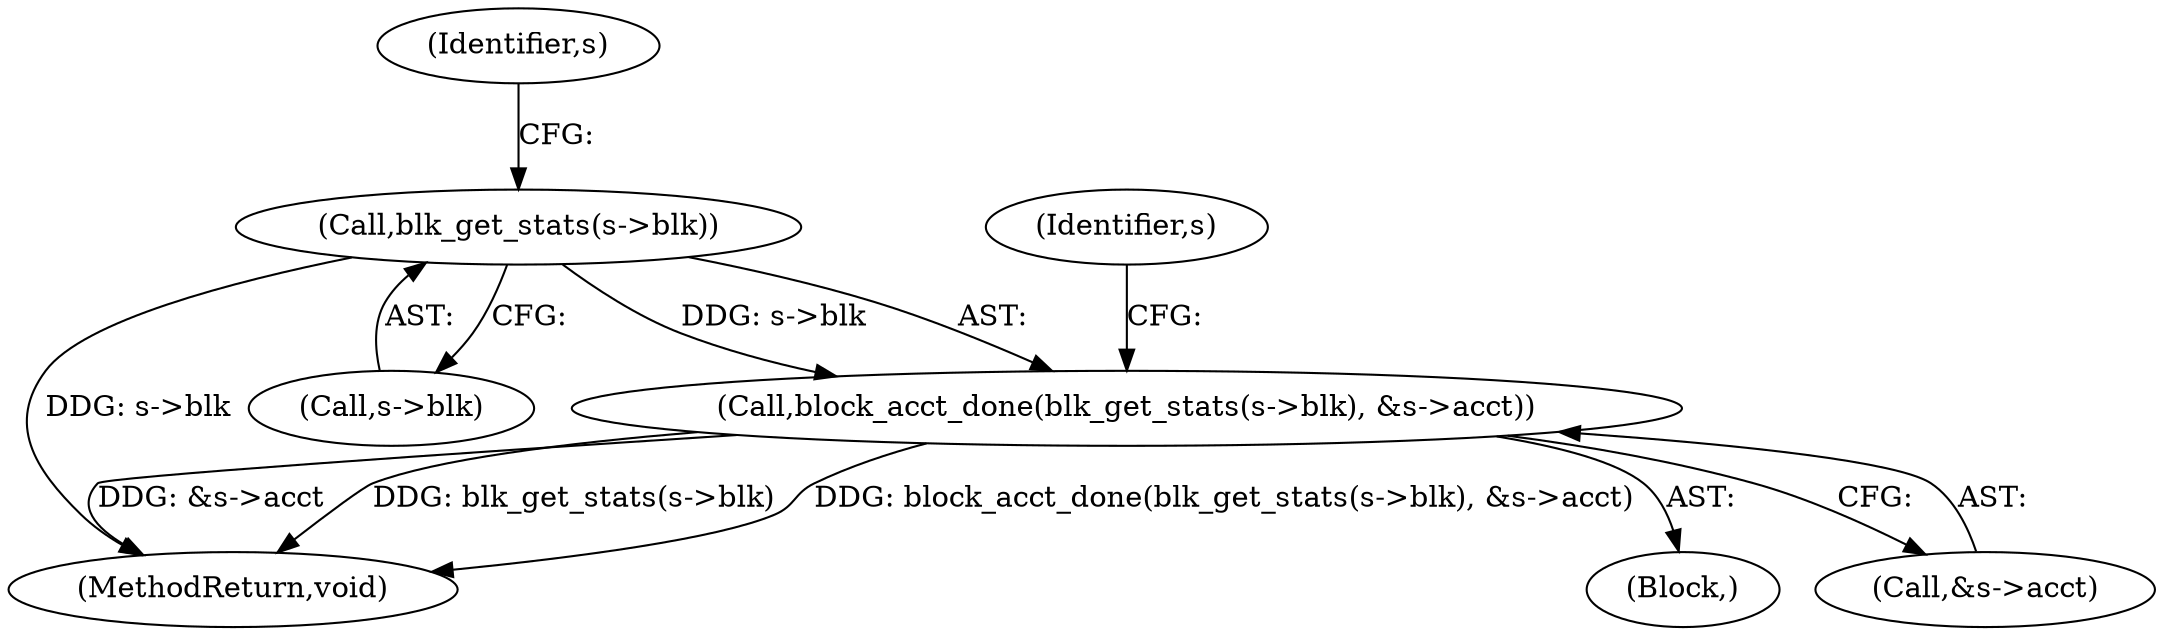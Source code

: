 digraph "0_qemu_3251bdcf1c67427d964517053c3d185b46e618e8_0@pointer" {
"1000392" [label="(Call,blk_get_stats(s->blk))"];
"1000391" [label="(Call,block_acct_done(blk_get_stats(s->blk), &s->acct))"];
"1000403" [label="(MethodReturn,void)"];
"1000391" [label="(Call,block_acct_done(blk_get_stats(s->blk), &s->acct))"];
"1000390" [label="(Block,)"];
"1000396" [label="(Call,&s->acct)"];
"1000393" [label="(Call,s->blk)"];
"1000392" [label="(Call,blk_get_stats(s->blk))"];
"1000401" [label="(Identifier,s)"];
"1000398" [label="(Identifier,s)"];
"1000392" -> "1000391"  [label="AST: "];
"1000392" -> "1000393"  [label="CFG: "];
"1000393" -> "1000392"  [label="AST: "];
"1000398" -> "1000392"  [label="CFG: "];
"1000392" -> "1000403"  [label="DDG: s->blk"];
"1000392" -> "1000391"  [label="DDG: s->blk"];
"1000391" -> "1000390"  [label="AST: "];
"1000391" -> "1000396"  [label="CFG: "];
"1000396" -> "1000391"  [label="AST: "];
"1000401" -> "1000391"  [label="CFG: "];
"1000391" -> "1000403"  [label="DDG: &s->acct"];
"1000391" -> "1000403"  [label="DDG: blk_get_stats(s->blk)"];
"1000391" -> "1000403"  [label="DDG: block_acct_done(blk_get_stats(s->blk), &s->acct)"];
}

